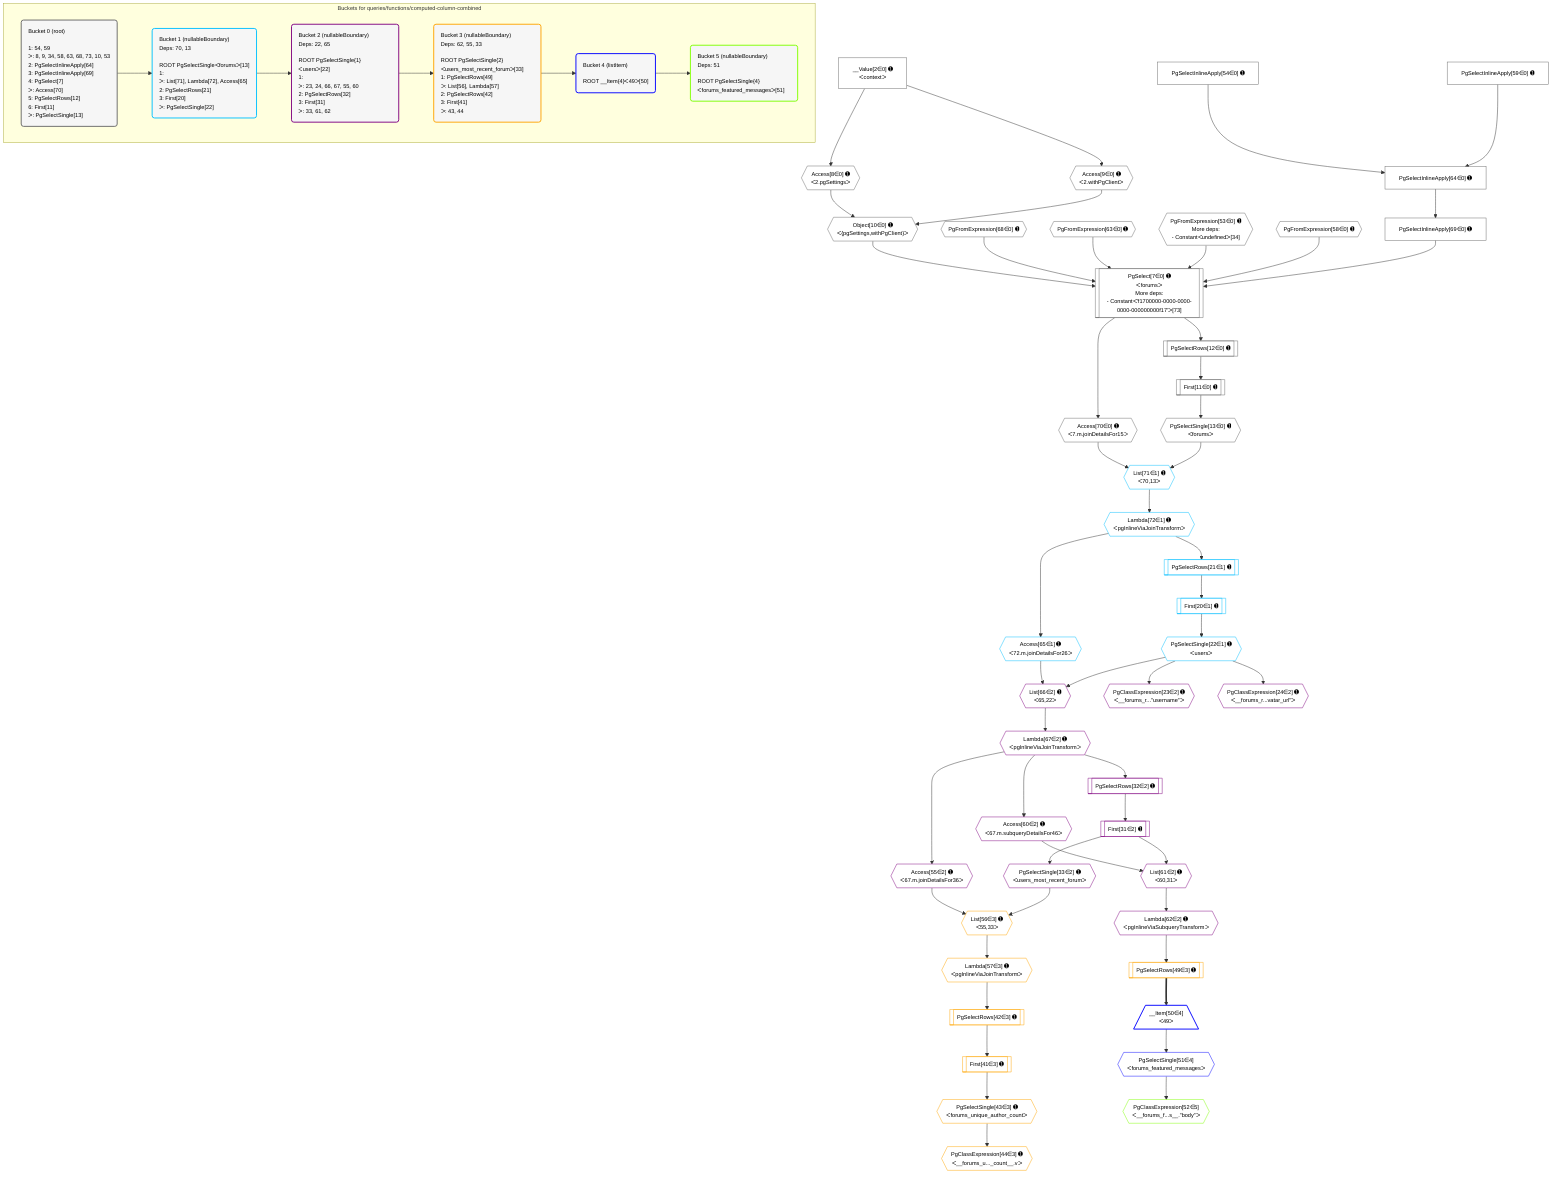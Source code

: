 %%{init: {'themeVariables': { 'fontSize': '12px'}}}%%
graph TD
    classDef path fill:#eee,stroke:#000,color:#000
    classDef plan fill:#fff,stroke-width:1px,color:#000
    classDef itemplan fill:#fff,stroke-width:2px,color:#000
    classDef unbatchedplan fill:#dff,stroke-width:1px,color:#000
    classDef sideeffectplan fill:#fcc,stroke-width:2px,color:#000
    classDef bucket fill:#f6f6f6,color:#000,stroke-width:2px,text-align:left

    subgraph "Buckets for queries/functions/computed-column-combined"
    Bucket0("Bucket 0 (root)<br /><br />1: 54, 59<br />ᐳ: 8, 9, 34, 58, 63, 68, 73, 10, 53<br />2: PgSelectInlineApply[64]<br />3: PgSelectInlineApply[69]<br />4: PgSelect[7]<br />ᐳ: Access[70]<br />5: PgSelectRows[12]<br />6: First[11]<br />ᐳ: PgSelectSingle[13]"):::bucket
    Bucket1("Bucket 1 (nullableBoundary)<br />Deps: 70, 13<br /><br />ROOT PgSelectSingleᐸforumsᐳ[13]<br />1: <br />ᐳ: List[71], Lambda[72], Access[65]<br />2: PgSelectRows[21]<br />3: First[20]<br />ᐳ: PgSelectSingle[22]"):::bucket
    Bucket2("Bucket 2 (nullableBoundary)<br />Deps: 22, 65<br /><br />ROOT PgSelectSingle{1}ᐸusersᐳ[22]<br />1: <br />ᐳ: 23, 24, 66, 67, 55, 60<br />2: PgSelectRows[32]<br />3: First[31]<br />ᐳ: 33, 61, 62"):::bucket
    Bucket3("Bucket 3 (nullableBoundary)<br />Deps: 62, 55, 33<br /><br />ROOT PgSelectSingle{2}ᐸusers_most_recent_forumᐳ[33]<br />1: PgSelectRows[49]<br />ᐳ: List[56], Lambda[57]<br />2: PgSelectRows[42]<br />3: First[41]<br />ᐳ: 43, 44"):::bucket
    Bucket4("Bucket 4 (listItem)<br /><br />ROOT __Item{4}ᐸ49ᐳ[50]"):::bucket
    Bucket5("Bucket 5 (nullableBoundary)<br />Deps: 51<br /><br />ROOT PgSelectSingle{4}ᐸforums_featured_messagesᐳ[51]"):::bucket
    end
    Bucket0 --> Bucket1
    Bucket1 --> Bucket2
    Bucket2 --> Bucket3
    Bucket3 --> Bucket4
    Bucket4 --> Bucket5

    %% plan dependencies
    PgSelect7[["PgSelect[7∈0] ➊<br />ᐸforumsᐳ<br />More deps:<br />- Constantᐸ'f1700000-0000-0000-0000-000000000f17'ᐳ[73]"]]:::plan
    Object10{{"Object[10∈0] ➊<br />ᐸ{pgSettings,withPgClient}ᐳ"}}:::plan
    PgFromExpression68{{"PgFromExpression[68∈0] ➊"}}:::plan
    PgFromExpression63{{"PgFromExpression[63∈0] ➊"}}:::plan
    PgFromExpression53{{"PgFromExpression[53∈0] ➊<br />More deps:<br />- Constantᐸundefinedᐳ[34]"}}:::plan
    PgFromExpression58{{"PgFromExpression[58∈0] ➊"}}:::plan
    PgSelectInlineApply69["PgSelectInlineApply[69∈0] ➊"]:::plan
    Object10 & PgFromExpression68 & PgFromExpression63 & PgFromExpression53 & PgFromExpression58 & PgSelectInlineApply69 --> PgSelect7
    Access8{{"Access[8∈0] ➊<br />ᐸ2.pgSettingsᐳ"}}:::plan
    Access9{{"Access[9∈0] ➊<br />ᐸ2.withPgClientᐳ"}}:::plan
    Access8 & Access9 --> Object10
    PgSelectInlineApply64["PgSelectInlineApply[64∈0] ➊"]:::plan
    PgSelectInlineApply54["PgSelectInlineApply[54∈0] ➊"]:::plan
    PgSelectInlineApply59["PgSelectInlineApply[59∈0] ➊"]:::plan
    PgSelectInlineApply54 & PgSelectInlineApply59 --> PgSelectInlineApply64
    __Value2["__Value[2∈0] ➊<br />ᐸcontextᐳ"]:::plan
    __Value2 --> Access8
    __Value2 --> Access9
    First11[["First[11∈0] ➊"]]:::plan
    PgSelectRows12[["PgSelectRows[12∈0] ➊"]]:::plan
    PgSelectRows12 --> First11
    PgSelect7 --> PgSelectRows12
    PgSelectSingle13{{"PgSelectSingle[13∈0] ➊<br />ᐸforumsᐳ"}}:::plan
    First11 --> PgSelectSingle13
    PgSelectInlineApply64 --> PgSelectInlineApply69
    Access70{{"Access[70∈0] ➊<br />ᐸ7.m.joinDetailsFor15ᐳ"}}:::plan
    PgSelect7 --> Access70
    List71{{"List[71∈1] ➊<br />ᐸ70,13ᐳ"}}:::plan
    Access70 & PgSelectSingle13 --> List71
    First20[["First[20∈1] ➊"]]:::plan
    PgSelectRows21[["PgSelectRows[21∈1] ➊"]]:::plan
    PgSelectRows21 --> First20
    Lambda72{{"Lambda[72∈1] ➊<br />ᐸpgInlineViaJoinTransformᐳ"}}:::plan
    Lambda72 --> PgSelectRows21
    PgSelectSingle22{{"PgSelectSingle[22∈1] ➊<br />ᐸusersᐳ"}}:::plan
    First20 --> PgSelectSingle22
    Access65{{"Access[65∈1] ➊<br />ᐸ72.m.joinDetailsFor26ᐳ"}}:::plan
    Lambda72 --> Access65
    List71 --> Lambda72
    List61{{"List[61∈2] ➊<br />ᐸ60,31ᐳ"}}:::plan
    Access60{{"Access[60∈2] ➊<br />ᐸ67.m.subqueryDetailsFor46ᐳ"}}:::plan
    First31[["First[31∈2] ➊"]]:::plan
    Access60 & First31 --> List61
    List66{{"List[66∈2] ➊<br />ᐸ65,22ᐳ"}}:::plan
    Access65 & PgSelectSingle22 --> List66
    PgClassExpression23{{"PgClassExpression[23∈2] ➊<br />ᐸ__forums_r...”username”ᐳ"}}:::plan
    PgSelectSingle22 --> PgClassExpression23
    PgClassExpression24{{"PgClassExpression[24∈2] ➊<br />ᐸ__forums_r...vatar_url”ᐳ"}}:::plan
    PgSelectSingle22 --> PgClassExpression24
    PgSelectRows32[["PgSelectRows[32∈2] ➊"]]:::plan
    PgSelectRows32 --> First31
    Lambda67{{"Lambda[67∈2] ➊<br />ᐸpgInlineViaJoinTransformᐳ"}}:::plan
    Lambda67 --> PgSelectRows32
    PgSelectSingle33{{"PgSelectSingle[33∈2] ➊<br />ᐸusers_most_recent_forumᐳ"}}:::plan
    First31 --> PgSelectSingle33
    Access55{{"Access[55∈2] ➊<br />ᐸ67.m.joinDetailsFor36ᐳ"}}:::plan
    Lambda67 --> Access55
    Lambda67 --> Access60
    Lambda62{{"Lambda[62∈2] ➊<br />ᐸpgInlineViaSubqueryTransformᐳ"}}:::plan
    List61 --> Lambda62
    List66 --> Lambda67
    List56{{"List[56∈3] ➊<br />ᐸ55,33ᐳ"}}:::plan
    Access55 & PgSelectSingle33 --> List56
    First41[["First[41∈3] ➊"]]:::plan
    PgSelectRows42[["PgSelectRows[42∈3] ➊"]]:::plan
    PgSelectRows42 --> First41
    Lambda57{{"Lambda[57∈3] ➊<br />ᐸpgInlineViaJoinTransformᐳ"}}:::plan
    Lambda57 --> PgSelectRows42
    PgSelectSingle43{{"PgSelectSingle[43∈3] ➊<br />ᐸforums_unique_author_countᐳ"}}:::plan
    First41 --> PgSelectSingle43
    PgClassExpression44{{"PgClassExpression[44∈3] ➊<br />ᐸ__forums_u..._count__.vᐳ"}}:::plan
    PgSelectSingle43 --> PgClassExpression44
    PgSelectRows49[["PgSelectRows[49∈3] ➊"]]:::plan
    Lambda62 --> PgSelectRows49
    List56 --> Lambda57
    __Item50[/"__Item[50∈4]<br />ᐸ49ᐳ"\]:::itemplan
    PgSelectRows49 ==> __Item50
    PgSelectSingle51{{"PgSelectSingle[51∈4]<br />ᐸforums_featured_messagesᐳ"}}:::plan
    __Item50 --> PgSelectSingle51
    PgClassExpression52{{"PgClassExpression[52∈5]<br />ᐸ__forums_f...s__.”body”ᐳ"}}:::plan
    PgSelectSingle51 --> PgClassExpression52

    %% define steps
    classDef bucket0 stroke:#696969
    class Bucket0,__Value2,PgSelect7,Access8,Access9,Object10,First11,PgSelectRows12,PgSelectSingle13,PgFromExpression53,PgSelectInlineApply54,PgFromExpression58,PgSelectInlineApply59,PgFromExpression63,PgSelectInlineApply64,PgFromExpression68,PgSelectInlineApply69,Access70 bucket0
    classDef bucket1 stroke:#00bfff
    class Bucket1,First20,PgSelectRows21,PgSelectSingle22,Access65,List71,Lambda72 bucket1
    classDef bucket2 stroke:#7f007f
    class Bucket2,PgClassExpression23,PgClassExpression24,First31,PgSelectRows32,PgSelectSingle33,Access55,Access60,List61,Lambda62,List66,Lambda67 bucket2
    classDef bucket3 stroke:#ffa500
    class Bucket3,First41,PgSelectRows42,PgSelectSingle43,PgClassExpression44,PgSelectRows49,List56,Lambda57 bucket3
    classDef bucket4 stroke:#0000ff
    class Bucket4,__Item50,PgSelectSingle51 bucket4
    classDef bucket5 stroke:#7fff00
    class Bucket5,PgClassExpression52 bucket5